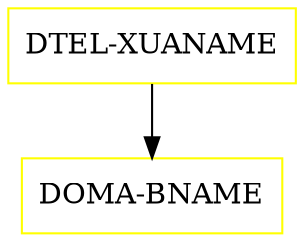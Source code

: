 digraph G {
  "DTEL-XUANAME" [shape=box,color=yellow];
  "DOMA-BNAME" [shape=box,color=yellow,URL="./DOMA_BNAME.html"];
  "DTEL-XUANAME" -> "DOMA-BNAME";
}
